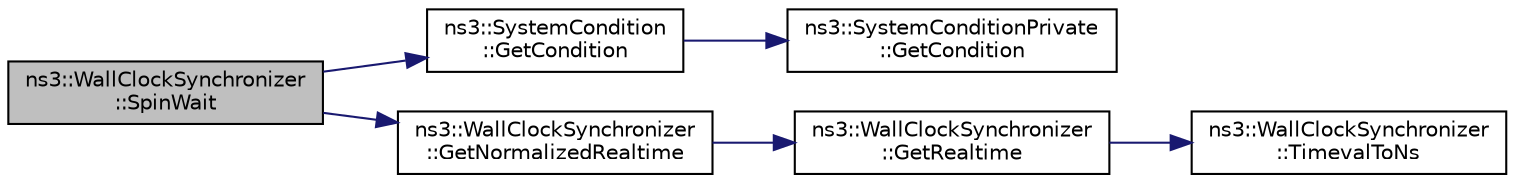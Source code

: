 digraph "ns3::WallClockSynchronizer::SpinWait"
{
 // LATEX_PDF_SIZE
  edge [fontname="Helvetica",fontsize="10",labelfontname="Helvetica",labelfontsize="10"];
  node [fontname="Helvetica",fontsize="10",shape=record];
  rankdir="LR";
  Node1 [label="ns3::WallClockSynchronizer\l::SpinWait",height=0.2,width=0.4,color="black", fillcolor="grey75", style="filled", fontcolor="black",tooltip="Do a busy-wait until the normalized realtime equals the argument or the condition variable becomes tr..."];
  Node1 -> Node2 [color="midnightblue",fontsize="10",style="solid",fontname="Helvetica"];
  Node2 [label="ns3::SystemCondition\l::GetCondition",height=0.2,width=0.4,color="black", fillcolor="white", style="filled",URL="$classns3_1_1_system_condition.html#a4b6665089213af3531f8903373947239",tooltip="Get the value of the underlying condition."];
  Node2 -> Node3 [color="midnightblue",fontsize="10",style="solid",fontname="Helvetica"];
  Node3 [label="ns3::SystemConditionPrivate\l::GetCondition",height=0.2,width=0.4,color="black", fillcolor="white", style="filled",URL="$classns3_1_1_system_condition_private.html#a304f88722c58b734ebfc701f702c844c",tooltip="Get the condition value."];
  Node1 -> Node4 [color="midnightblue",fontsize="10",style="solid",fontname="Helvetica"];
  Node4 [label="ns3::WallClockSynchronizer\l::GetNormalizedRealtime",height=0.2,width=0.4,color="black", fillcolor="white", style="filled",URL="$classns3_1_1_wall_clock_synchronizer.html#a1a9757f294c7677e211b19ef10867780",tooltip="Get the current normalized real time, in ns."];
  Node4 -> Node5 [color="midnightblue",fontsize="10",style="solid",fontname="Helvetica"];
  Node5 [label="ns3::WallClockSynchronizer\l::GetRealtime",height=0.2,width=0.4,color="black", fillcolor="white", style="filled",URL="$classns3_1_1_wall_clock_synchronizer.html#a9ffb2b0572abca0763b56889a72867dd",tooltip="Get the current absolute real time (in ns since the epoch)."];
  Node5 -> Node6 [color="midnightblue",fontsize="10",style="solid",fontname="Helvetica"];
  Node6 [label="ns3::WallClockSynchronizer\l::TimevalToNs",height=0.2,width=0.4,color="black", fillcolor="white", style="filled",URL="$classns3_1_1_wall_clock_synchronizer.html#a591dbd1a2beb7b8b9bae50ad230204fa",tooltip="Convert a timeval to absolute time, in ns."];
}

